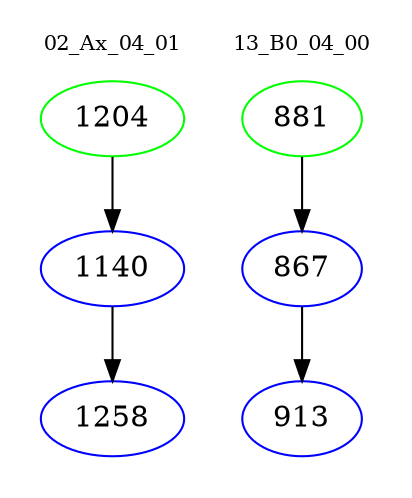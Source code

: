 digraph{
subgraph cluster_0 {
color = white
label = "02_Ax_04_01";
fontsize=10;
T0_1204 [label="1204", color="green"]
T0_1204 -> T0_1140 [color="black"]
T0_1140 [label="1140", color="blue"]
T0_1140 -> T0_1258 [color="black"]
T0_1258 [label="1258", color="blue"]
}
subgraph cluster_1 {
color = white
label = "13_B0_04_00";
fontsize=10;
T1_881 [label="881", color="green"]
T1_881 -> T1_867 [color="black"]
T1_867 [label="867", color="blue"]
T1_867 -> T1_913 [color="black"]
T1_913 [label="913", color="blue"]
}
}
